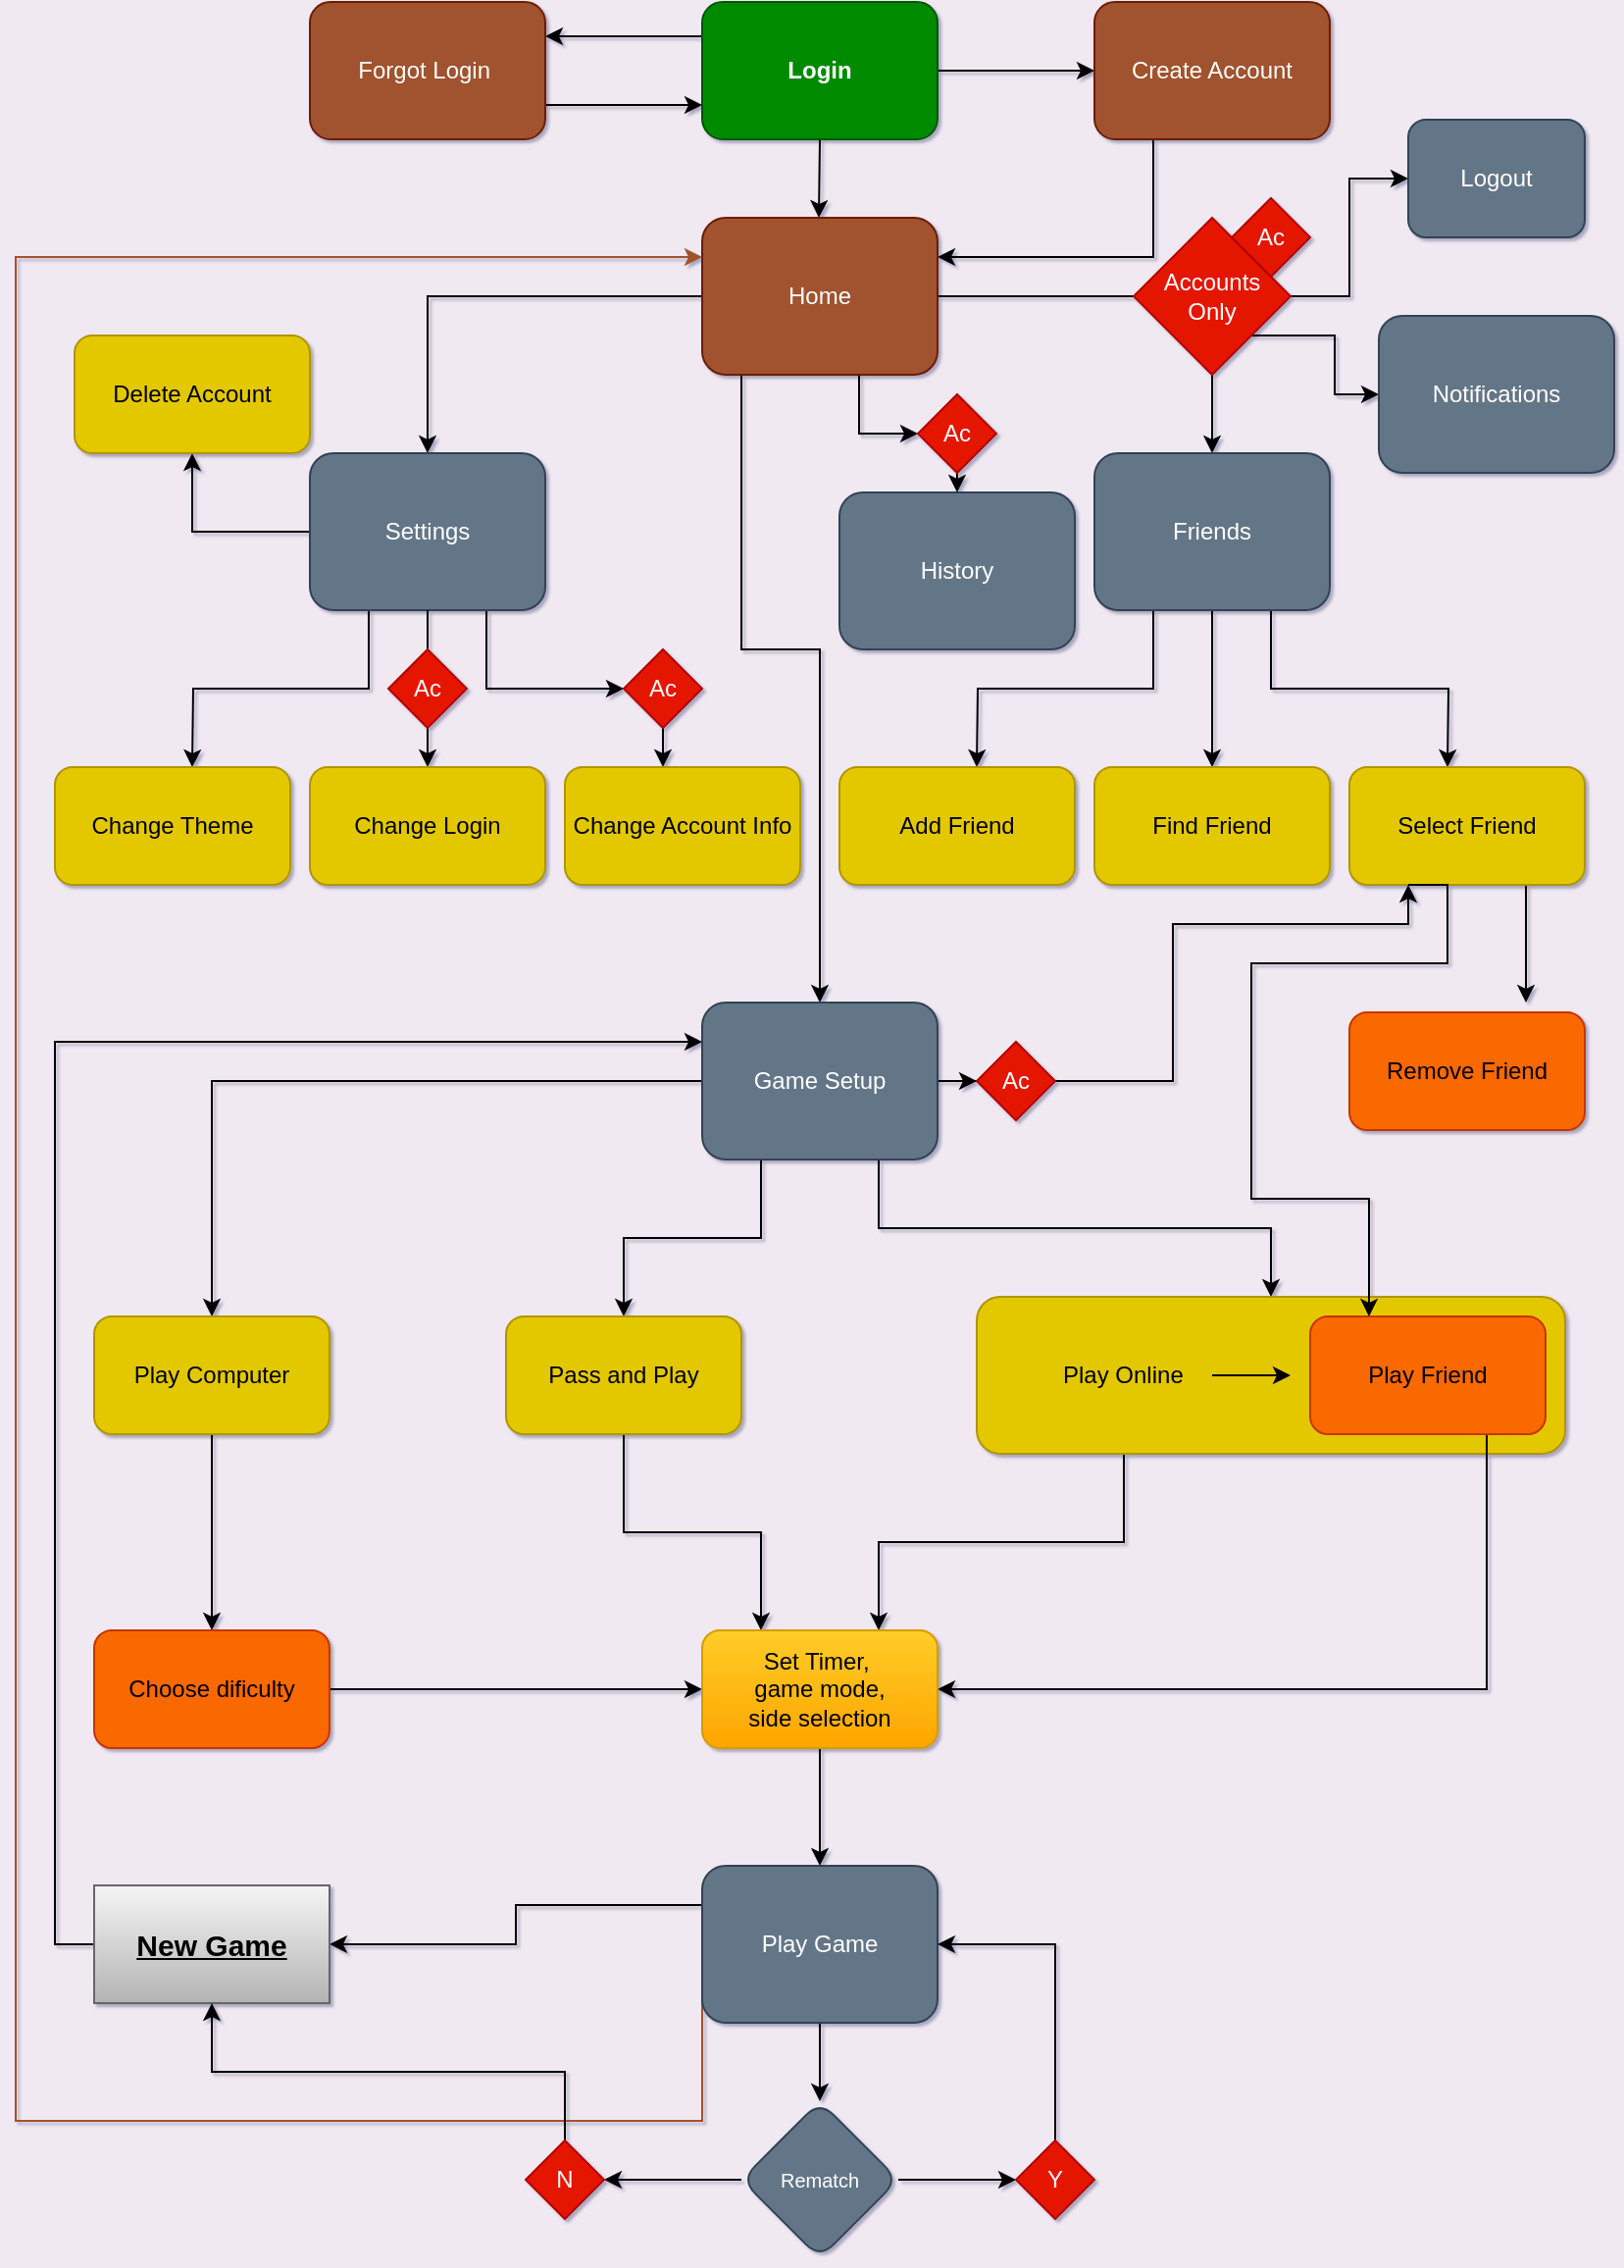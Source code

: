 <mxfile version="20.8.5" type="device"><diagram id="C5RBs43oDa-KdzZeNtuy" name="Page-1"><mxGraphModel dx="1222" dy="734" grid="1" gridSize="10" guides="1" tooltips="1" connect="1" arrows="1" fold="1" page="1" pageScale="1" pageWidth="827" pageHeight="1169" background="#f1e9f1" math="0" shadow="1"><root><mxCell id="WIyWlLk6GJQsqaUBKTNV-0"/><mxCell id="WIyWlLk6GJQsqaUBKTNV-1" parent="WIyWlLk6GJQsqaUBKTNV-0"/><mxCell id="x2J6Ht_bbzCwufdsUHwk-1" value="" style="edgeStyle=orthogonalEdgeStyle;rounded=0;orthogonalLoop=1;jettySize=auto;html=1;" parent="WIyWlLk6GJQsqaUBKTNV-1" source="WIyWlLk6GJQsqaUBKTNV-3" target="x2J6Ht_bbzCwufdsUHwk-0" edge="1"><mxGeometry relative="1" as="geometry"/></mxCell><mxCell id="x2J6Ht_bbzCwufdsUHwk-51" style="edgeStyle=orthogonalEdgeStyle;rounded=0;orthogonalLoop=1;jettySize=auto;html=1;exitX=0.5;exitY=1;exitDx=0;exitDy=0;entryX=0.5;entryY=0;entryDx=0;entryDy=0;" parent="WIyWlLk6GJQsqaUBKTNV-1" source="WIyWlLk6GJQsqaUBKTNV-3" edge="1"><mxGeometry relative="1" as="geometry"><mxPoint x="419.5" y="120" as="targetPoint"/></mxGeometry></mxCell><mxCell id="x2J6Ht_bbzCwufdsUHwk-54" style="edgeStyle=orthogonalEdgeStyle;rounded=0;orthogonalLoop=1;jettySize=auto;html=1;exitX=0;exitY=0.25;exitDx=0;exitDy=0;entryX=1;entryY=0.25;entryDx=0;entryDy=0;" parent="WIyWlLk6GJQsqaUBKTNV-1" source="WIyWlLk6GJQsqaUBKTNV-3" target="x2J6Ht_bbzCwufdsUHwk-6" edge="1"><mxGeometry relative="1" as="geometry"/></mxCell><mxCell id="WIyWlLk6GJQsqaUBKTNV-3" value="Login" style="rounded=1;whiteSpace=wrap;html=1;fontSize=12;glass=0;strokeWidth=1;shadow=0;fontStyle=1;fillColor=#008a00;fontColor=#ffffff;strokeColor=#005700;" parent="WIyWlLk6GJQsqaUBKTNV-1" vertex="1"><mxGeometry x="360" y="10" width="120" height="70" as="geometry"/></mxCell><mxCell id="gKCXI1T8wVpQzsGteJno-16" style="edgeStyle=orthogonalEdgeStyle;rounded=0;orthogonalLoop=1;jettySize=auto;html=1;exitX=0.25;exitY=1;exitDx=0;exitDy=0;entryX=1;entryY=0.25;entryDx=0;entryDy=0;fontSize=12;" edge="1" parent="WIyWlLk6GJQsqaUBKTNV-1" source="x2J6Ht_bbzCwufdsUHwk-0" target="x2J6Ht_bbzCwufdsUHwk-14"><mxGeometry relative="1" as="geometry"/></mxCell><mxCell id="x2J6Ht_bbzCwufdsUHwk-0" value="Create Account" style="rounded=1;whiteSpace=wrap;html=1;fontSize=12;glass=0;strokeWidth=1;shadow=0;fillColor=#a0522d;fontColor=#ffffff;strokeColor=#6D1F00;" parent="WIyWlLk6GJQsqaUBKTNV-1" vertex="1"><mxGeometry x="560" y="10" width="120" height="70" as="geometry"/></mxCell><mxCell id="x2J6Ht_bbzCwufdsUHwk-55" style="edgeStyle=orthogonalEdgeStyle;rounded=0;orthogonalLoop=1;jettySize=auto;html=1;exitX=1;exitY=0.75;exitDx=0;exitDy=0;entryX=0;entryY=0.75;entryDx=0;entryDy=0;" parent="WIyWlLk6GJQsqaUBKTNV-1" source="x2J6Ht_bbzCwufdsUHwk-6" target="WIyWlLk6GJQsqaUBKTNV-3" edge="1"><mxGeometry relative="1" as="geometry"/></mxCell><mxCell id="x2J6Ht_bbzCwufdsUHwk-6" value="Forgot Login&amp;nbsp;" style="rounded=1;whiteSpace=wrap;html=1;fontSize=12;glass=0;strokeWidth=1;shadow=0;fillColor=#a0522d;fontColor=#ffffff;strokeColor=#6D1F00;" parent="WIyWlLk6GJQsqaUBKTNV-1" vertex="1"><mxGeometry x="160" y="10" width="120" height="70" as="geometry"/></mxCell><mxCell id="x2J6Ht_bbzCwufdsUHwk-65" value="" style="edgeStyle=orthogonalEdgeStyle;rounded=0;orthogonalLoop=1;jettySize=auto;html=1;" parent="WIyWlLk6GJQsqaUBKTNV-1" source="x2J6Ht_bbzCwufdsUHwk-14" target="x2J6Ht_bbzCwufdsUHwk-58" edge="1"><mxGeometry relative="1" as="geometry"/></mxCell><mxCell id="x2J6Ht_bbzCwufdsUHwk-72" value="" style="edgeStyle=orthogonalEdgeStyle;rounded=0;orthogonalLoop=1;jettySize=auto;html=1;" parent="WIyWlLk6GJQsqaUBKTNV-1" source="x2J6Ht_bbzCwufdsUHwk-14" target="x2J6Ht_bbzCwufdsUHwk-59" edge="1"><mxGeometry relative="1" as="geometry"><Array as="points"><mxPoint x="380" y="340"/><mxPoint x="420" y="340"/></Array></mxGeometry></mxCell><mxCell id="x2J6Ht_bbzCwufdsUHwk-73" style="edgeStyle=orthogonalEdgeStyle;rounded=0;orthogonalLoop=1;jettySize=auto;html=1;exitX=0;exitY=0.5;exitDx=0;exitDy=0;entryX=0.5;entryY=0;entryDx=0;entryDy=0;" parent="WIyWlLk6GJQsqaUBKTNV-1" source="x2J6Ht_bbzCwufdsUHwk-14" target="x2J6Ht_bbzCwufdsUHwk-60" edge="1"><mxGeometry relative="1" as="geometry"/></mxCell><mxCell id="gKCXI1T8wVpQzsGteJno-30" style="edgeStyle=orthogonalEdgeStyle;rounded=0;orthogonalLoop=1;jettySize=auto;html=1;exitX=0.75;exitY=1;exitDx=0;exitDy=0;fontSize=12;" edge="1" parent="WIyWlLk6GJQsqaUBKTNV-1" source="x2J6Ht_bbzCwufdsUHwk-14" target="gKCXI1T8wVpQzsGteJno-21"><mxGeometry relative="1" as="geometry"><mxPoint x="440" y="240" as="targetPoint"/><Array as="points"><mxPoint x="440" y="200"/><mxPoint x="440" y="230"/></Array></mxGeometry></mxCell><mxCell id="x2J6Ht_bbzCwufdsUHwk-14" value="Home" style="rounded=1;whiteSpace=wrap;html=1;fillColor=#A0522D;fontColor=#ffffff;strokeColor=#6D1F00;" parent="WIyWlLk6GJQsqaUBKTNV-1" vertex="1"><mxGeometry x="360" y="120" width="120" height="80" as="geometry"/></mxCell><mxCell id="x2J6Ht_bbzCwufdsUHwk-83" style="edgeStyle=orthogonalEdgeStyle;rounded=0;orthogonalLoop=1;jettySize=auto;html=1;exitX=0.25;exitY=1;exitDx=0;exitDy=0;" parent="WIyWlLk6GJQsqaUBKTNV-1" source="x2J6Ht_bbzCwufdsUHwk-58" edge="1"><mxGeometry relative="1" as="geometry"><mxPoint x="500" y="400" as="targetPoint"/></mxGeometry></mxCell><mxCell id="x2J6Ht_bbzCwufdsUHwk-84" style="edgeStyle=orthogonalEdgeStyle;rounded=0;orthogonalLoop=1;jettySize=auto;html=1;" parent="WIyWlLk6GJQsqaUBKTNV-1" source="x2J6Ht_bbzCwufdsUHwk-58" edge="1"><mxGeometry relative="1" as="geometry"><mxPoint x="620" y="400" as="targetPoint"/></mxGeometry></mxCell><mxCell id="x2J6Ht_bbzCwufdsUHwk-85" style="edgeStyle=orthogonalEdgeStyle;rounded=0;orthogonalLoop=1;jettySize=auto;html=1;exitX=0.75;exitY=1;exitDx=0;exitDy=0;" parent="WIyWlLk6GJQsqaUBKTNV-1" source="x2J6Ht_bbzCwufdsUHwk-58" edge="1"><mxGeometry relative="1" as="geometry"><mxPoint x="740" y="400" as="targetPoint"/></mxGeometry></mxCell><mxCell id="x2J6Ht_bbzCwufdsUHwk-58" value="Friends" style="rounded=1;whiteSpace=wrap;html=1;fillColor=#647687;fontColor=#ffffff;strokeColor=#314354;" parent="WIyWlLk6GJQsqaUBKTNV-1" vertex="1"><mxGeometry x="560" y="240" width="120" height="80" as="geometry"/></mxCell><mxCell id="x2J6Ht_bbzCwufdsUHwk-104" value="" style="edgeStyle=orthogonalEdgeStyle;rounded=0;orthogonalLoop=1;jettySize=auto;html=1;" parent="WIyWlLk6GJQsqaUBKTNV-1" source="x2J6Ht_bbzCwufdsUHwk-59" target="x2J6Ht_bbzCwufdsUHwk-103" edge="1"><mxGeometry relative="1" as="geometry"/></mxCell><mxCell id="x2J6Ht_bbzCwufdsUHwk-110" value="" style="edgeStyle=orthogonalEdgeStyle;rounded=0;orthogonalLoop=1;jettySize=auto;html=1;" parent="WIyWlLk6GJQsqaUBKTNV-1" source="x2J6Ht_bbzCwufdsUHwk-59" target="x2J6Ht_bbzCwufdsUHwk-106" edge="1"><mxGeometry relative="1" as="geometry"/></mxCell><mxCell id="gKCXI1T8wVpQzsGteJno-31" style="edgeStyle=orthogonalEdgeStyle;rounded=0;orthogonalLoop=1;jettySize=auto;html=1;exitX=0.75;exitY=1;exitDx=0;exitDy=0;entryX=0.5;entryY=0;entryDx=0;entryDy=0;fontSize=12;" edge="1" parent="WIyWlLk6GJQsqaUBKTNV-1" source="x2J6Ht_bbzCwufdsUHwk-59" target="x2J6Ht_bbzCwufdsUHwk-107"><mxGeometry relative="1" as="geometry"/></mxCell><mxCell id="gKCXI1T8wVpQzsGteJno-32" style="edgeStyle=orthogonalEdgeStyle;rounded=0;orthogonalLoop=1;jettySize=auto;html=1;exitX=0.25;exitY=1;exitDx=0;exitDy=0;entryX=0.5;entryY=0;entryDx=0;entryDy=0;fontSize=12;" edge="1" parent="WIyWlLk6GJQsqaUBKTNV-1" source="x2J6Ht_bbzCwufdsUHwk-59" target="x2J6Ht_bbzCwufdsUHwk-113"><mxGeometry relative="1" as="geometry"/></mxCell><mxCell id="x2J6Ht_bbzCwufdsUHwk-59" value="Game Setup" style="rounded=1;whiteSpace=wrap;html=1;fillColor=#647687;fontColor=#ffffff;strokeColor=#314354;" parent="WIyWlLk6GJQsqaUBKTNV-1" vertex="1"><mxGeometry x="360" y="520" width="120" height="80" as="geometry"/></mxCell><mxCell id="x2J6Ht_bbzCwufdsUHwk-77" style="edgeStyle=orthogonalEdgeStyle;rounded=0;orthogonalLoop=1;jettySize=auto;html=1;exitX=0.25;exitY=1;exitDx=0;exitDy=0;" parent="WIyWlLk6GJQsqaUBKTNV-1" source="x2J6Ht_bbzCwufdsUHwk-60" edge="1"><mxGeometry relative="1" as="geometry"><mxPoint x="100" y="400" as="targetPoint"/></mxGeometry></mxCell><mxCell id="x2J6Ht_bbzCwufdsUHwk-78" style="edgeStyle=orthogonalEdgeStyle;rounded=0;orthogonalLoop=1;jettySize=auto;html=1;exitX=0.5;exitY=1;exitDx=0;exitDy=0;startArrow=none;" parent="WIyWlLk6GJQsqaUBKTNV-1" source="gKCXI1T8wVpQzsGteJno-10" edge="1"><mxGeometry relative="1" as="geometry"><mxPoint x="220" y="400" as="targetPoint"/></mxGeometry></mxCell><mxCell id="x2J6Ht_bbzCwufdsUHwk-79" style="edgeStyle=orthogonalEdgeStyle;rounded=0;orthogonalLoop=1;jettySize=auto;html=1;exitX=0.75;exitY=1;exitDx=0;exitDy=0;startArrow=none;" parent="WIyWlLk6GJQsqaUBKTNV-1" source="gKCXI1T8wVpQzsGteJno-8" edge="1"><mxGeometry relative="1" as="geometry"><mxPoint x="340" y="400" as="targetPoint"/></mxGeometry></mxCell><mxCell id="gKCXI1T8wVpQzsGteJno-12" style="edgeStyle=orthogonalEdgeStyle;rounded=0;orthogonalLoop=1;jettySize=auto;html=1;exitX=0.75;exitY=1;exitDx=0;exitDy=0;entryX=0;entryY=0.5;entryDx=0;entryDy=0;fontSize=6;" edge="1" parent="WIyWlLk6GJQsqaUBKTNV-1" source="x2J6Ht_bbzCwufdsUHwk-60" target="gKCXI1T8wVpQzsGteJno-8"><mxGeometry relative="1" as="geometry"/></mxCell><mxCell id="gKCXI1T8wVpQzsGteJno-109" style="edgeStyle=orthogonalEdgeStyle;rounded=0;orthogonalLoop=1;jettySize=auto;html=1;exitX=0;exitY=0.5;exitDx=0;exitDy=0;strokeColor=#000000;fontSize=15;fontColor=#000000;entryX=0.5;entryY=1;entryDx=0;entryDy=0;" edge="1" parent="WIyWlLk6GJQsqaUBKTNV-1" source="x2J6Ht_bbzCwufdsUHwk-60" target="gKCXI1T8wVpQzsGteJno-110"><mxGeometry relative="1" as="geometry"><mxPoint x="120" y="279.846" as="targetPoint"/></mxGeometry></mxCell><mxCell id="x2J6Ht_bbzCwufdsUHwk-60" value="Settings" style="rounded=1;whiteSpace=wrap;html=1;fillColor=#647687;fontColor=#ffffff;strokeColor=#314354;" parent="WIyWlLk6GJQsqaUBKTNV-1" vertex="1"><mxGeometry x="160" y="240" width="120" height="80" as="geometry"/></mxCell><mxCell id="gKCXI1T8wVpQzsGteJno-7" value="" style="edgeStyle=orthogonalEdgeStyle;rounded=0;orthogonalLoop=1;jettySize=auto;html=1;" edge="1" parent="WIyWlLk6GJQsqaUBKTNV-1" source="x2J6Ht_bbzCwufdsUHwk-74" target="gKCXI1T8wVpQzsGteJno-6"><mxGeometry relative="1" as="geometry"/></mxCell><mxCell id="gKCXI1T8wVpQzsGteJno-108" style="edgeStyle=orthogonalEdgeStyle;rounded=0;orthogonalLoop=1;jettySize=auto;html=1;exitX=1;exitY=1;exitDx=0;exitDy=0;entryX=0;entryY=0.5;entryDx=0;entryDy=0;strokeColor=#000000;fontSize=15;fontColor=#000000;" edge="1" parent="WIyWlLk6GJQsqaUBKTNV-1" source="x2J6Ht_bbzCwufdsUHwk-74" target="gKCXI1T8wVpQzsGteJno-107"><mxGeometry relative="1" as="geometry"/></mxCell><mxCell id="x2J6Ht_bbzCwufdsUHwk-74" value="Accounts&lt;br&gt;Only" style="rhombus;whiteSpace=wrap;html=1;fillColor=#e51400;fontColor=#ffffff;strokeColor=#B20000;" parent="WIyWlLk6GJQsqaUBKTNV-1" vertex="1"><mxGeometry x="580" y="120" width="80" height="80" as="geometry"/></mxCell><mxCell id="x2J6Ht_bbzCwufdsUHwk-86" value="Add Friend" style="rounded=1;whiteSpace=wrap;html=1;fillColor=#e3c800;fontColor=#000000;strokeColor=#B09500;" parent="WIyWlLk6GJQsqaUBKTNV-1" vertex="1"><mxGeometry x="430" y="400" width="120" height="60" as="geometry"/></mxCell><mxCell id="x2J6Ht_bbzCwufdsUHwk-87" value="Find Friend" style="rounded=1;whiteSpace=wrap;html=1;fillColor=#e3c800;fontColor=#000000;strokeColor=#B09500;" parent="WIyWlLk6GJQsqaUBKTNV-1" vertex="1"><mxGeometry x="560" y="400" width="120" height="60" as="geometry"/></mxCell><mxCell id="gKCXI1T8wVpQzsGteJno-1" style="edgeStyle=orthogonalEdgeStyle;rounded=0;orthogonalLoop=1;jettySize=auto;html=1;exitX=0.75;exitY=1;exitDx=0;exitDy=0;" edge="1" parent="WIyWlLk6GJQsqaUBKTNV-1" source="x2J6Ht_bbzCwufdsUHwk-88"><mxGeometry relative="1" as="geometry"><mxPoint x="780" y="520" as="targetPoint"/></mxGeometry></mxCell><mxCell id="x2J6Ht_bbzCwufdsUHwk-88" value="Select Friend" style="rounded=1;whiteSpace=wrap;html=1;fillColor=#e3c800;fontColor=#000000;strokeColor=#B09500;" parent="WIyWlLk6GJQsqaUBKTNV-1" vertex="1"><mxGeometry x="690" y="400" width="120" height="60" as="geometry"/></mxCell><mxCell id="x2J6Ht_bbzCwufdsUHwk-89" value="Change Theme" style="rounded=1;whiteSpace=wrap;html=1;fillColor=#e3c800;fontColor=#000000;strokeColor=#B09500;" parent="WIyWlLk6GJQsqaUBKTNV-1" vertex="1"><mxGeometry x="30" y="400" width="120" height="60" as="geometry"/></mxCell><mxCell id="x2J6Ht_bbzCwufdsUHwk-90" value="Change Login" style="rounded=1;whiteSpace=wrap;html=1;fillColor=#e3c800;fontColor=#000000;strokeColor=#B09500;" parent="WIyWlLk6GJQsqaUBKTNV-1" vertex="1"><mxGeometry x="160" y="400" width="120" height="60" as="geometry"/></mxCell><mxCell id="x2J6Ht_bbzCwufdsUHwk-91" value="Change Account Info" style="rounded=1;whiteSpace=wrap;html=1;fillColor=#e3c800;fontColor=#000000;strokeColor=#B09500;" parent="WIyWlLk6GJQsqaUBKTNV-1" vertex="1"><mxGeometry x="290" y="400" width="120" height="60" as="geometry"/></mxCell><mxCell id="x2J6Ht_bbzCwufdsUHwk-99" style="edgeStyle=orthogonalEdgeStyle;rounded=0;orthogonalLoop=1;jettySize=auto;html=1;exitX=0.5;exitY=1;exitDx=0;exitDy=0;" parent="WIyWlLk6GJQsqaUBKTNV-1" edge="1"><mxGeometry relative="1" as="geometry"><mxPoint x="780" y="600" as="sourcePoint"/><mxPoint x="780" y="600" as="targetPoint"/></mxGeometry></mxCell><mxCell id="gKCXI1T8wVpQzsGteJno-45" style="edgeStyle=orthogonalEdgeStyle;rounded=0;orthogonalLoop=1;jettySize=auto;html=1;exitX=0.5;exitY=1;exitDx=0;exitDy=0;fontSize=12;fontColor=#FFFFFF;" edge="1" parent="WIyWlLk6GJQsqaUBKTNV-1" source="x2J6Ht_bbzCwufdsUHwk-103" target="gKCXI1T8wVpQzsGteJno-44"><mxGeometry relative="1" as="geometry"/></mxCell><mxCell id="x2J6Ht_bbzCwufdsUHwk-103" value="Play Computer" style="rounded=1;whiteSpace=wrap;html=1;fillColor=#e3c800;fontColor=#000000;strokeColor=#B09500;" parent="WIyWlLk6GJQsqaUBKTNV-1" vertex="1"><mxGeometry x="50" y="680" width="120" height="60" as="geometry"/></mxCell><mxCell id="gKCXI1T8wVpQzsGteJno-5" style="edgeStyle=orthogonalEdgeStyle;rounded=0;orthogonalLoop=1;jettySize=auto;html=1;entryX=0.25;entryY=1;entryDx=0;entryDy=0;" edge="1" parent="WIyWlLk6GJQsqaUBKTNV-1" source="x2J6Ht_bbzCwufdsUHwk-106" target="x2J6Ht_bbzCwufdsUHwk-88"><mxGeometry relative="1" as="geometry"><mxPoint x="610" y="480" as="targetPoint"/><Array as="points"><mxPoint x="600" y="560"/><mxPoint x="600" y="480"/><mxPoint x="720" y="480"/></Array></mxGeometry></mxCell><mxCell id="x2J6Ht_bbzCwufdsUHwk-106" value="Ac" style="rhombus;whiteSpace=wrap;html=1;fillColor=#e51400;fontColor=#ffffff;strokeColor=#B20000;" parent="WIyWlLk6GJQsqaUBKTNV-1" vertex="1"><mxGeometry x="500" y="540" width="40" height="40" as="geometry"/></mxCell><mxCell id="gKCXI1T8wVpQzsGteJno-50" style="edgeStyle=orthogonalEdgeStyle;rounded=0;orthogonalLoop=1;jettySize=auto;html=1;exitX=0.25;exitY=1;exitDx=0;exitDy=0;entryX=0.75;entryY=0;entryDx=0;entryDy=0;fontSize=12;fontColor=#FFFFFF;" edge="1" parent="WIyWlLk6GJQsqaUBKTNV-1" source="x2J6Ht_bbzCwufdsUHwk-107" target="gKCXI1T8wVpQzsGteJno-46"><mxGeometry relative="1" as="geometry"/></mxCell><mxCell id="x2J6Ht_bbzCwufdsUHwk-107" value="Play Online" style="rounded=1;whiteSpace=wrap;html=1;fillColor=#e3c800;fontColor=#000000;strokeColor=#B09500;align=left;spacingLeft=42;" parent="WIyWlLk6GJQsqaUBKTNV-1" vertex="1"><mxGeometry x="500" y="670" width="300" height="80" as="geometry"/></mxCell><mxCell id="gKCXI1T8wVpQzsGteJno-49" style="edgeStyle=orthogonalEdgeStyle;rounded=0;orthogonalLoop=1;jettySize=auto;html=1;exitX=0.5;exitY=1;exitDx=0;exitDy=0;entryX=0.25;entryY=0;entryDx=0;entryDy=0;fontSize=12;fontColor=#FFFFFF;" edge="1" parent="WIyWlLk6GJQsqaUBKTNV-1" source="x2J6Ht_bbzCwufdsUHwk-113" target="gKCXI1T8wVpQzsGteJno-46"><mxGeometry relative="1" as="geometry"/></mxCell><mxCell id="x2J6Ht_bbzCwufdsUHwk-113" value="Pass and Play" style="rounded=1;whiteSpace=wrap;html=1;fillColor=#e3c800;fontColor=#000000;strokeColor=#B09500;" parent="WIyWlLk6GJQsqaUBKTNV-1" vertex="1"><mxGeometry x="260" y="680" width="120" height="60" as="geometry"/></mxCell><mxCell id="gKCXI1T8wVpQzsGteJno-2" value="Remove Friend" style="rounded=1;whiteSpace=wrap;html=1;fillColor=#fa6800;fontColor=#000000;strokeColor=#C73500;" vertex="1" parent="WIyWlLk6GJQsqaUBKTNV-1"><mxGeometry x="690" y="525" width="120" height="60" as="geometry"/></mxCell><mxCell id="gKCXI1T8wVpQzsGteJno-6" value="Logout" style="rounded=1;whiteSpace=wrap;html=1;fillColor=#647687;fontColor=#ffffff;strokeColor=#314354;" vertex="1" parent="WIyWlLk6GJQsqaUBKTNV-1"><mxGeometry x="720" y="70" width="90" height="60" as="geometry"/></mxCell><mxCell id="gKCXI1T8wVpQzsGteJno-8" value="&lt;span style=&quot;font-size: 12px;&quot;&gt;Ac&lt;/span&gt;" style="rhombus;whiteSpace=wrap;html=1;fontSize=6;fillColor=#e51400;fontColor=#ffffff;strokeColor=#B20000;" vertex="1" parent="WIyWlLk6GJQsqaUBKTNV-1"><mxGeometry x="320" y="340" width="40" height="40" as="geometry"/></mxCell><mxCell id="gKCXI1T8wVpQzsGteJno-11" value="" style="edgeStyle=orthogonalEdgeStyle;rounded=0;orthogonalLoop=1;jettySize=auto;html=1;exitX=0.5;exitY=1;exitDx=0;exitDy=0;endArrow=none;" edge="1" parent="WIyWlLk6GJQsqaUBKTNV-1" source="x2J6Ht_bbzCwufdsUHwk-60" target="gKCXI1T8wVpQzsGteJno-10"><mxGeometry relative="1" as="geometry"><mxPoint x="220" y="400" as="targetPoint"/><mxPoint x="220" y="320" as="sourcePoint"/></mxGeometry></mxCell><mxCell id="gKCXI1T8wVpQzsGteJno-10" value="&lt;font style=&quot;font-size: 12px;&quot;&gt;Ac&lt;/font&gt;" style="rhombus;whiteSpace=wrap;html=1;fontSize=6;fillColor=#e51400;fontColor=#ffffff;strokeColor=#B20000;" vertex="1" parent="WIyWlLk6GJQsqaUBKTNV-1"><mxGeometry x="200" y="340" width="40" height="40" as="geometry"/></mxCell><mxCell id="gKCXI1T8wVpQzsGteJno-14" value="&lt;span style=&quot;font-size: 12px;&quot;&gt;Ac&lt;/span&gt;" style="rhombus;whiteSpace=wrap;html=1;fontSize=6;fillColor=#e51400;fontColor=#ffffff;strokeColor=#B20000;" vertex="1" parent="WIyWlLk6GJQsqaUBKTNV-1"><mxGeometry x="630" y="110" width="40" height="40" as="geometry"/></mxCell><mxCell id="gKCXI1T8wVpQzsGteJno-18" value="History" style="rounded=1;whiteSpace=wrap;html=1;fillColor=#647687;fontColor=#ffffff;strokeColor=#314354;" vertex="1" parent="WIyWlLk6GJQsqaUBKTNV-1"><mxGeometry x="430" y="260" width="120" height="80" as="geometry"/></mxCell><mxCell id="gKCXI1T8wVpQzsGteJno-28" style="edgeStyle=orthogonalEdgeStyle;rounded=0;orthogonalLoop=1;jettySize=auto;html=1;exitX=0.5;exitY=1;exitDx=0;exitDy=0;entryX=0.5;entryY=0;entryDx=0;entryDy=0;fontSize=12;" edge="1" parent="WIyWlLk6GJQsqaUBKTNV-1" source="gKCXI1T8wVpQzsGteJno-21" target="gKCXI1T8wVpQzsGteJno-18"><mxGeometry relative="1" as="geometry"/></mxCell><mxCell id="gKCXI1T8wVpQzsGteJno-21" value="&lt;span style=&quot;font-size: 12px;&quot;&gt;Ac&lt;/span&gt;" style="rhombus;whiteSpace=wrap;html=1;fontSize=6;fillColor=#e51400;fontColor=#ffffff;strokeColor=#B20000;" vertex="1" parent="WIyWlLk6GJQsqaUBKTNV-1"><mxGeometry x="470" y="210" width="40" height="40" as="geometry"/></mxCell><mxCell id="gKCXI1T8wVpQzsGteJno-51" style="edgeStyle=orthogonalEdgeStyle;rounded=0;orthogonalLoop=1;jettySize=auto;html=1;exitX=0.75;exitY=1;exitDx=0;exitDy=0;entryX=1;entryY=0.5;entryDx=0;entryDy=0;fontSize=12;fontColor=#FFFFFF;" edge="1" parent="WIyWlLk6GJQsqaUBKTNV-1" source="x2J6Ht_bbzCwufdsUHwk-94" target="gKCXI1T8wVpQzsGteJno-46"><mxGeometry relative="1" as="geometry"/></mxCell><mxCell id="x2J6Ht_bbzCwufdsUHwk-94" value="Play Friend" style="rounded=1;whiteSpace=wrap;html=1;fillColor=#fa6800;fontColor=#000000;strokeColor=#C73500;" parent="WIyWlLk6GJQsqaUBKTNV-1" vertex="1"><mxGeometry x="670" y="680" width="120" height="60" as="geometry"/></mxCell><mxCell id="gKCXI1T8wVpQzsGteJno-3" style="edgeStyle=orthogonalEdgeStyle;rounded=0;orthogonalLoop=1;jettySize=auto;html=1;exitX=0.25;exitY=1;exitDx=0;exitDy=0;entryX=0.25;entryY=0;entryDx=0;entryDy=0;" edge="1" parent="WIyWlLk6GJQsqaUBKTNV-1" source="x2J6Ht_bbzCwufdsUHwk-88" target="x2J6Ht_bbzCwufdsUHwk-94"><mxGeometry relative="1" as="geometry"><mxPoint x="700" y="650" as="targetPoint"/><Array as="points"><mxPoint x="740" y="460"/><mxPoint x="740" y="500"/><mxPoint x="640" y="500"/><mxPoint x="640" y="620"/><mxPoint x="700" y="620"/></Array></mxGeometry></mxCell><mxCell id="gKCXI1T8wVpQzsGteJno-39" value="" style="endArrow=classic;html=1;rounded=0;fontSize=12;" edge="1" parent="WIyWlLk6GJQsqaUBKTNV-1"><mxGeometry width="50" height="50" relative="1" as="geometry"><mxPoint x="620" y="710" as="sourcePoint"/><mxPoint x="660" y="710" as="targetPoint"/></mxGeometry></mxCell><mxCell id="gKCXI1T8wVpQzsGteJno-83" style="edgeStyle=orthogonalEdgeStyle;rounded=0;orthogonalLoop=1;jettySize=auto;html=1;exitX=0;exitY=0.75;exitDx=0;exitDy=0;entryX=0;entryY=0.25;entryDx=0;entryDy=0;fontSize=10;fontColor=#FFFFFF;strokeColor=#A0522D;" edge="1" parent="WIyWlLk6GJQsqaUBKTNV-1" source="gKCXI1T8wVpQzsGteJno-43" target="x2J6Ht_bbzCwufdsUHwk-14"><mxGeometry relative="1" as="geometry"><Array as="points"><mxPoint x="360" y="1090"/><mxPoint x="10" y="1090"/><mxPoint x="10" y="140"/></Array></mxGeometry></mxCell><mxCell id="gKCXI1T8wVpQzsGteJno-85" style="edgeStyle=orthogonalEdgeStyle;rounded=0;orthogonalLoop=1;jettySize=auto;html=1;exitX=0.5;exitY=1;exitDx=0;exitDy=0;entryX=0.5;entryY=0;entryDx=0;entryDy=0;fontSize=15;fontColor=#000000;" edge="1" parent="WIyWlLk6GJQsqaUBKTNV-1" source="gKCXI1T8wVpQzsGteJno-43" target="gKCXI1T8wVpQzsGteJno-57"><mxGeometry relative="1" as="geometry"/></mxCell><mxCell id="gKCXI1T8wVpQzsGteJno-99" style="edgeStyle=orthogonalEdgeStyle;rounded=0;orthogonalLoop=1;jettySize=auto;html=1;exitX=0;exitY=0.25;exitDx=0;exitDy=0;entryX=1;entryY=0.5;entryDx=0;entryDy=0;fontSize=15;fontColor=#000000;" edge="1" parent="WIyWlLk6GJQsqaUBKTNV-1" source="gKCXI1T8wVpQzsGteJno-43" target="gKCXI1T8wVpQzsGteJno-84"><mxGeometry relative="1" as="geometry"/></mxCell><mxCell id="gKCXI1T8wVpQzsGteJno-43" value="Play Game" style="rounded=1;whiteSpace=wrap;html=1;fillColor=#647687;fontColor=#ffffff;strokeColor=#314354;" vertex="1" parent="WIyWlLk6GJQsqaUBKTNV-1"><mxGeometry x="360" y="960" width="120" height="80" as="geometry"/></mxCell><mxCell id="gKCXI1T8wVpQzsGteJno-111" style="edgeStyle=orthogonalEdgeStyle;rounded=0;orthogonalLoop=1;jettySize=auto;html=1;entryX=0;entryY=0.5;entryDx=0;entryDy=0;strokeColor=#000000;fontSize=15;fontColor=#000000;" edge="1" parent="WIyWlLk6GJQsqaUBKTNV-1" source="gKCXI1T8wVpQzsGteJno-44" target="gKCXI1T8wVpQzsGteJno-46"><mxGeometry relative="1" as="geometry"/></mxCell><mxCell id="gKCXI1T8wVpQzsGteJno-44" value="Choose dificulty" style="rounded=1;whiteSpace=wrap;html=1;strokeColor=#C73500;fontSize=12;fontColor=#000000;fillColor=#fa6800;" vertex="1" parent="WIyWlLk6GJQsqaUBKTNV-1"><mxGeometry x="50" y="840" width="120" height="60" as="geometry"/></mxCell><mxCell id="gKCXI1T8wVpQzsGteJno-47" style="edgeStyle=orthogonalEdgeStyle;rounded=0;orthogonalLoop=1;jettySize=auto;html=1;exitX=0.5;exitY=1;exitDx=0;exitDy=0;entryX=0.5;entryY=0;entryDx=0;entryDy=0;fontSize=12;fontColor=#FFFFFF;" edge="1" parent="WIyWlLk6GJQsqaUBKTNV-1" source="gKCXI1T8wVpQzsGteJno-46" target="gKCXI1T8wVpQzsGteJno-43"><mxGeometry relative="1" as="geometry"/></mxCell><mxCell id="gKCXI1T8wVpQzsGteJno-46" value="Set Timer,&amp;nbsp;&lt;br&gt;game mode,&lt;br&gt;side selection" style="rounded=1;whiteSpace=wrap;html=1;strokeColor=#d79b00;fontSize=12;fillColor=#ffcd28;gradientColor=#ffa500;" vertex="1" parent="WIyWlLk6GJQsqaUBKTNV-1"><mxGeometry x="360" y="840" width="120" height="60" as="geometry"/></mxCell><mxCell id="gKCXI1T8wVpQzsGteJno-93" style="edgeStyle=orthogonalEdgeStyle;rounded=0;orthogonalLoop=1;jettySize=auto;html=1;exitX=1;exitY=0.5;exitDx=0;exitDy=0;entryX=0;entryY=0.5;entryDx=0;entryDy=0;fontSize=15;fontColor=#000000;" edge="1" parent="WIyWlLk6GJQsqaUBKTNV-1" source="gKCXI1T8wVpQzsGteJno-57" target="gKCXI1T8wVpQzsGteJno-88"><mxGeometry relative="1" as="geometry"/></mxCell><mxCell id="gKCXI1T8wVpQzsGteJno-96" style="edgeStyle=orthogonalEdgeStyle;rounded=0;orthogonalLoop=1;jettySize=auto;html=1;exitX=0;exitY=0.5;exitDx=0;exitDy=0;entryX=1;entryY=0.5;entryDx=0;entryDy=0;fontSize=15;fontColor=#000000;" edge="1" parent="WIyWlLk6GJQsqaUBKTNV-1" source="gKCXI1T8wVpQzsGteJno-57" target="gKCXI1T8wVpQzsGteJno-92"><mxGeometry relative="1" as="geometry"/></mxCell><mxCell id="gKCXI1T8wVpQzsGteJno-57" value="&lt;font style=&quot;font-size: 10px;&quot;&gt;Rematch&lt;/font&gt;" style="rhombus;whiteSpace=wrap;html=1;fillColor=#647687;strokeColor=#314354;fontColor=#ffffff;rounded=1;" vertex="1" parent="WIyWlLk6GJQsqaUBKTNV-1"><mxGeometry x="380" y="1080" width="80" height="80" as="geometry"/></mxCell><mxCell id="gKCXI1T8wVpQzsGteJno-103" style="edgeStyle=orthogonalEdgeStyle;rounded=0;orthogonalLoop=1;jettySize=auto;html=1;exitX=0.5;exitY=0;exitDx=0;exitDy=0;entryX=0;entryY=0.25;entryDx=0;entryDy=0;fontSize=15;fontColor=#000000;" edge="1" parent="WIyWlLk6GJQsqaUBKTNV-1" source="gKCXI1T8wVpQzsGteJno-84" target="x2J6Ht_bbzCwufdsUHwk-59"><mxGeometry relative="1" as="geometry"><Array as="points"><mxPoint x="110" y="1000"/><mxPoint x="30" y="1000"/><mxPoint x="30" y="540"/></Array></mxGeometry></mxCell><mxCell id="gKCXI1T8wVpQzsGteJno-84" value="&lt;font style=&quot;font-size: 15px;&quot;&gt;New Game&lt;/font&gt;" style="text;html=1;strokeColor=#666666;fillColor=#f5f5f5;align=center;verticalAlign=middle;whiteSpace=wrap;rounded=0;fontSize=10;fontStyle=5;gradientColor=#B3B3B3;" vertex="1" parent="WIyWlLk6GJQsqaUBKTNV-1"><mxGeometry x="50" y="970" width="120" height="60" as="geometry"/></mxCell><mxCell id="gKCXI1T8wVpQzsGteJno-94" style="edgeStyle=orthogonalEdgeStyle;rounded=0;orthogonalLoop=1;jettySize=auto;html=1;exitX=0.5;exitY=0;exitDx=0;exitDy=0;entryX=1;entryY=0.5;entryDx=0;entryDy=0;fontSize=15;fontColor=#000000;" edge="1" parent="WIyWlLk6GJQsqaUBKTNV-1" source="gKCXI1T8wVpQzsGteJno-88" target="gKCXI1T8wVpQzsGteJno-43"><mxGeometry relative="1" as="geometry"/></mxCell><mxCell id="gKCXI1T8wVpQzsGteJno-88" value="Y" style="rhombus;whiteSpace=wrap;html=1;fillColor=#e51400;fontColor=#ffffff;strokeColor=#B20000;" vertex="1" parent="WIyWlLk6GJQsqaUBKTNV-1"><mxGeometry x="520" y="1100" width="40" height="40" as="geometry"/></mxCell><mxCell id="gKCXI1T8wVpQzsGteJno-97" style="edgeStyle=orthogonalEdgeStyle;rounded=0;orthogonalLoop=1;jettySize=auto;html=1;exitX=0.5;exitY=0;exitDx=0;exitDy=0;entryX=0.5;entryY=1;entryDx=0;entryDy=0;fontSize=15;fontColor=#000000;strokeColor=#000000;" edge="1" parent="WIyWlLk6GJQsqaUBKTNV-1" source="gKCXI1T8wVpQzsGteJno-92" target="gKCXI1T8wVpQzsGteJno-84"><mxGeometry relative="1" as="geometry"/></mxCell><mxCell id="gKCXI1T8wVpQzsGteJno-92" value="N" style="rhombus;whiteSpace=wrap;html=1;fillColor=#e51400;fontColor=#ffffff;strokeColor=#B20000;" vertex="1" parent="WIyWlLk6GJQsqaUBKTNV-1"><mxGeometry x="270" y="1100" width="40" height="40" as="geometry"/></mxCell><mxCell id="gKCXI1T8wVpQzsGteJno-107" value="Notifications" style="rounded=1;whiteSpace=wrap;html=1;fillColor=#647687;fontColor=#ffffff;strokeColor=#314354;" vertex="1" parent="WIyWlLk6GJQsqaUBKTNV-1"><mxGeometry x="705" y="170" width="120" height="80" as="geometry"/></mxCell><mxCell id="gKCXI1T8wVpQzsGteJno-110" value="Delete Account" style="rounded=1;whiteSpace=wrap;html=1;fillColor=#e3c800;fontColor=#000000;strokeColor=#B09500;" vertex="1" parent="WIyWlLk6GJQsqaUBKTNV-1"><mxGeometry x="40" y="180" width="120" height="60" as="geometry"/></mxCell></root></mxGraphModel></diagram></mxfile>